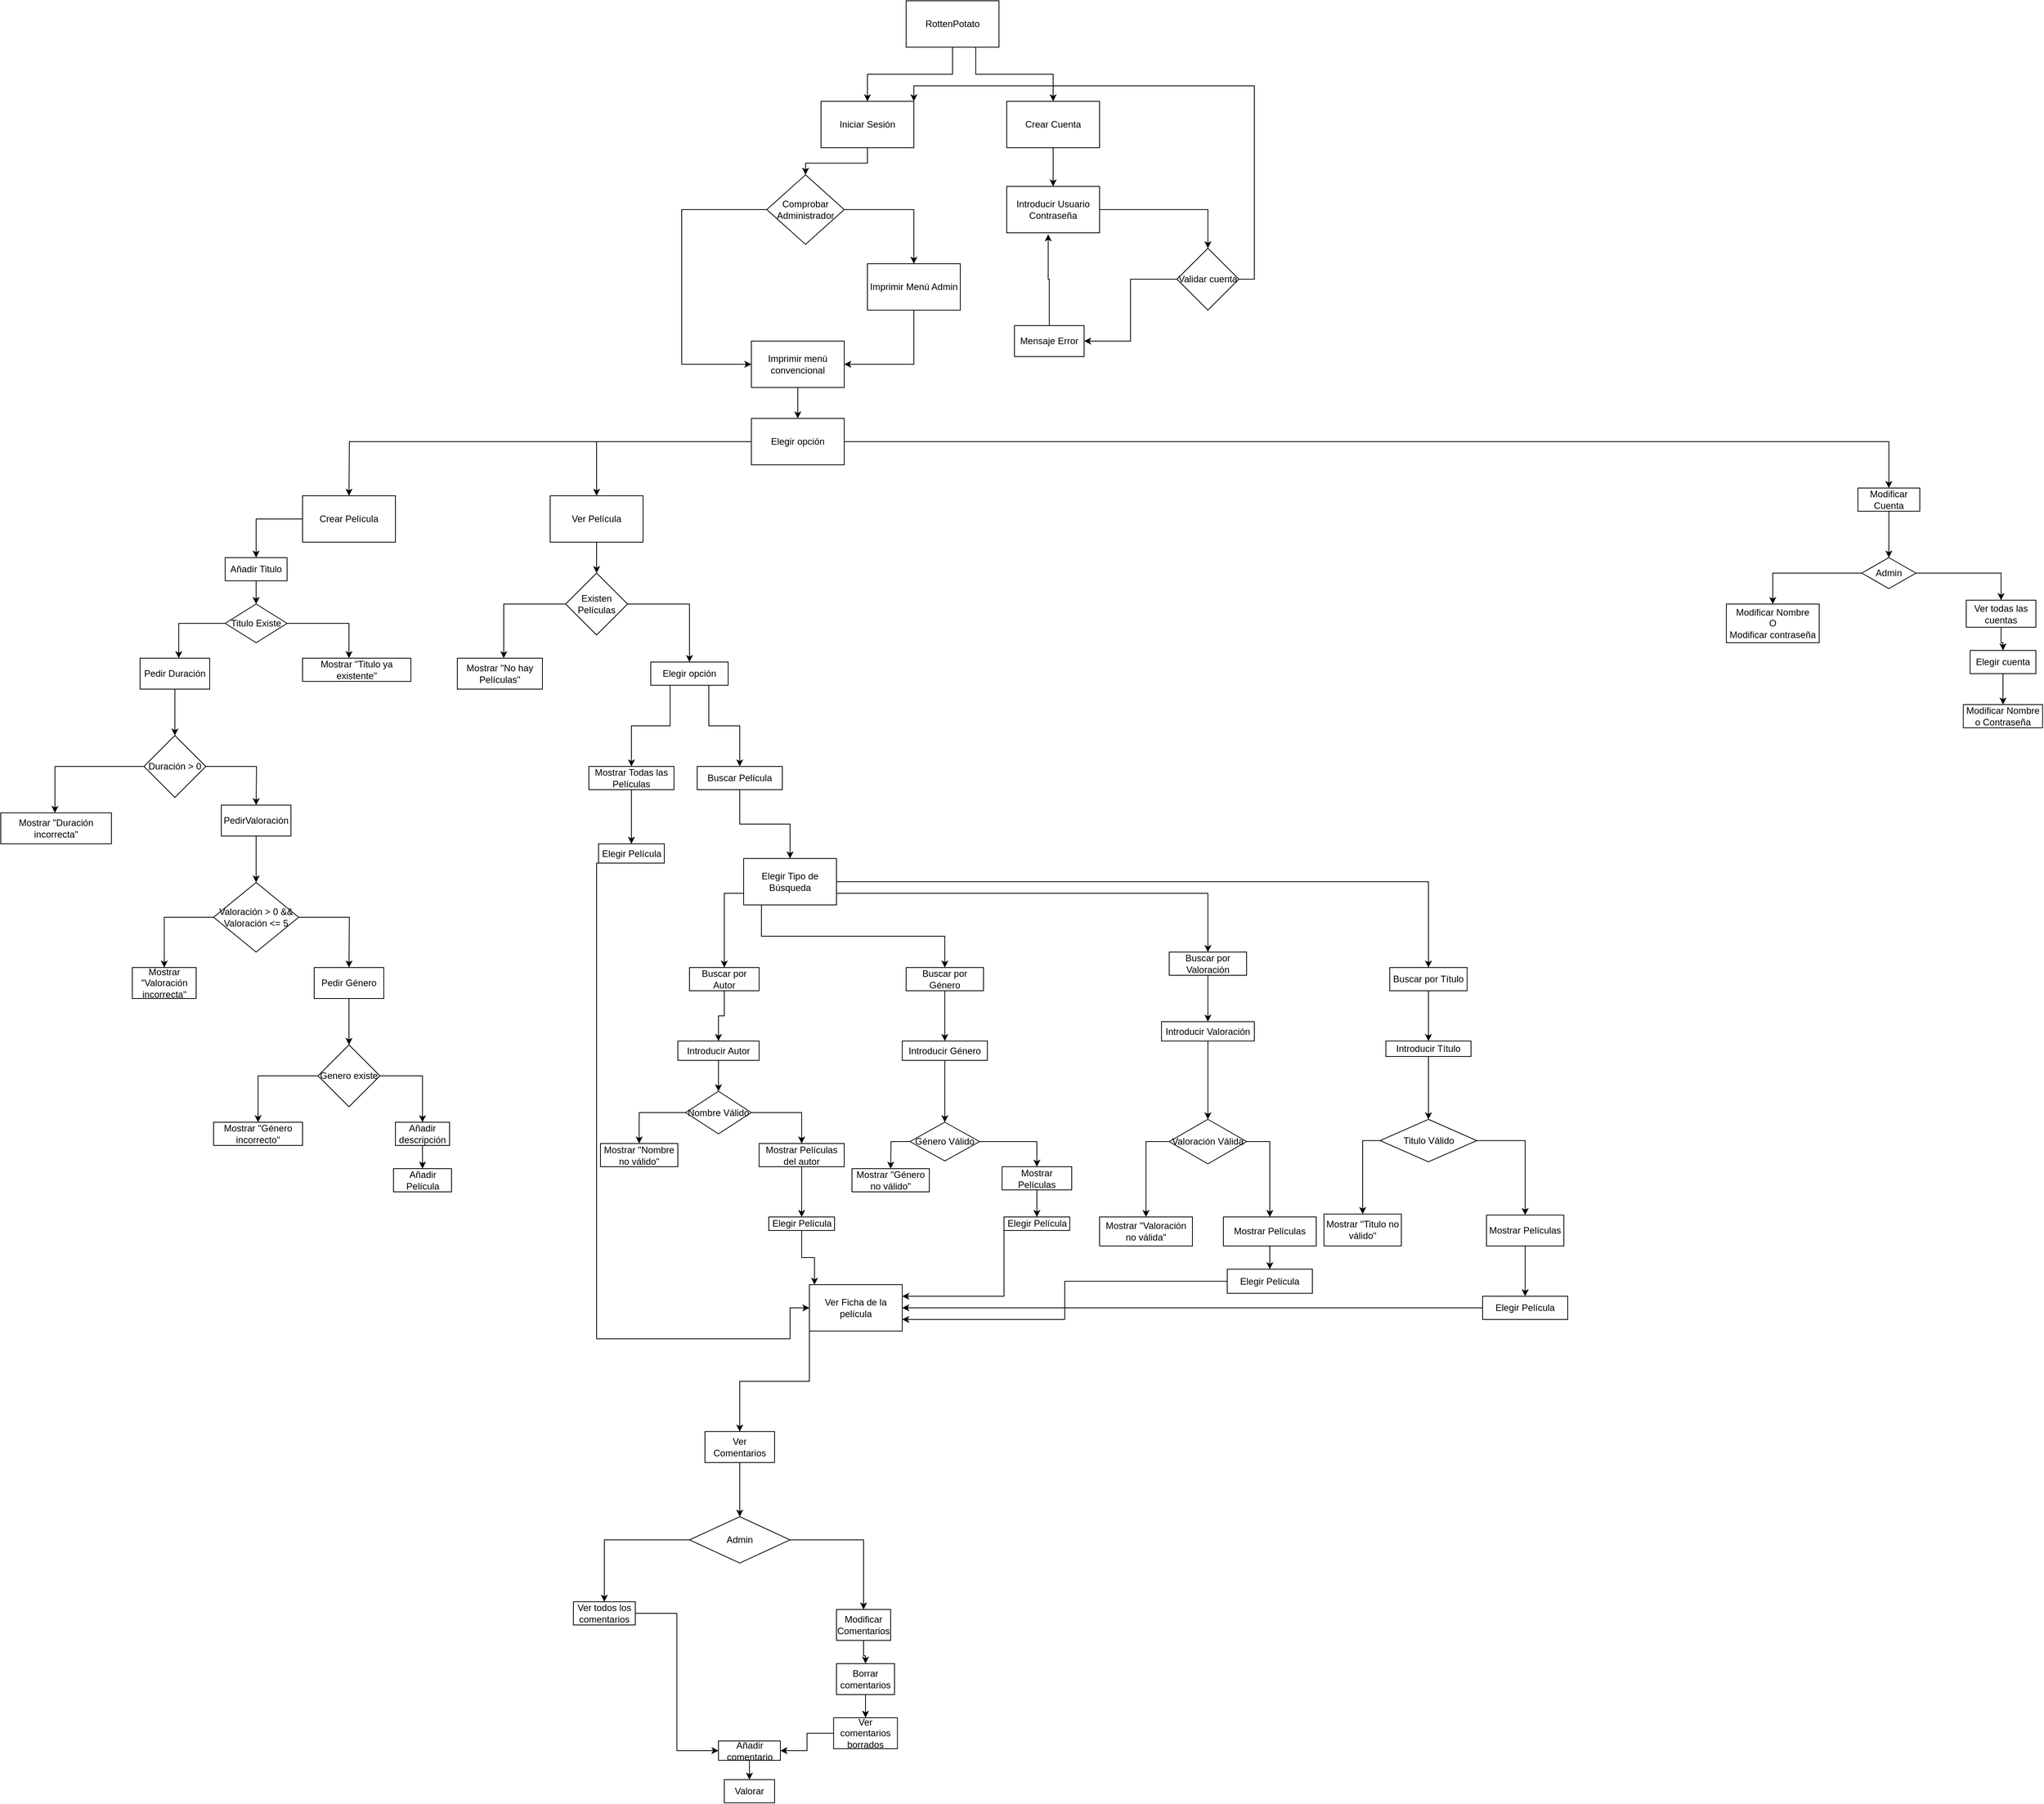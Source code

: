 <mxfile version="21.1.0" type="device">
  <diagram name="Página-1" id="xasGz37oJKi1Bsmr6xXT">
    <mxGraphModel dx="4152" dy="1100" grid="1" gridSize="10" guides="1" tooltips="1" connect="1" arrows="1" fold="1" page="1" pageScale="1" pageWidth="827" pageHeight="1169" math="0" shadow="0">
      <root>
        <mxCell id="0" />
        <mxCell id="1" parent="0" />
        <mxCell id="EnoG8UHb5zYuxF4KxrJ3-3" value="" style="edgeStyle=orthogonalEdgeStyle;rounded=0;orthogonalLoop=1;jettySize=auto;html=1;" parent="1" source="EnoG8UHb5zYuxF4KxrJ3-1" target="EnoG8UHb5zYuxF4KxrJ3-2" edge="1">
          <mxGeometry relative="1" as="geometry" />
        </mxCell>
        <mxCell id="EnoG8UHb5zYuxF4KxrJ3-7" style="edgeStyle=orthogonalEdgeStyle;rounded=0;orthogonalLoop=1;jettySize=auto;html=1;exitX=0.75;exitY=1;exitDx=0;exitDy=0;entryX=0.5;entryY=0;entryDx=0;entryDy=0;" parent="1" source="EnoG8UHb5zYuxF4KxrJ3-1" target="EnoG8UHb5zYuxF4KxrJ3-5" edge="1">
          <mxGeometry relative="1" as="geometry" />
        </mxCell>
        <mxCell id="EnoG8UHb5zYuxF4KxrJ3-1" value="RottenPotato" style="rounded=0;whiteSpace=wrap;html=1;" parent="1" vertex="1">
          <mxGeometry x="200" width="120" height="60" as="geometry" />
        </mxCell>
        <mxCell id="EnoG8UHb5zYuxF4KxrJ3-26" style="edgeStyle=orthogonalEdgeStyle;rounded=0;orthogonalLoop=1;jettySize=auto;html=1;exitX=0.5;exitY=1;exitDx=0;exitDy=0;entryX=0.5;entryY=0;entryDx=0;entryDy=0;" parent="1" source="EnoG8UHb5zYuxF4KxrJ3-2" target="EnoG8UHb5zYuxF4KxrJ3-25" edge="1">
          <mxGeometry relative="1" as="geometry" />
        </mxCell>
        <mxCell id="EnoG8UHb5zYuxF4KxrJ3-2" value="Iniciar Sesión" style="rounded=0;whiteSpace=wrap;html=1;" parent="1" vertex="1">
          <mxGeometry x="90" y="130" width="120" height="60" as="geometry" />
        </mxCell>
        <mxCell id="EnoG8UHb5zYuxF4KxrJ3-8" style="edgeStyle=orthogonalEdgeStyle;rounded=0;orthogonalLoop=1;jettySize=auto;html=1;" parent="1" source="EnoG8UHb5zYuxF4KxrJ3-5" target="EnoG8UHb5zYuxF4KxrJ3-9" edge="1">
          <mxGeometry relative="1" as="geometry">
            <mxPoint x="390" y="270" as="targetPoint" />
          </mxGeometry>
        </mxCell>
        <mxCell id="EnoG8UHb5zYuxF4KxrJ3-5" value="Crear Cuenta" style="rounded=0;whiteSpace=wrap;html=1;" parent="1" vertex="1">
          <mxGeometry x="330" y="130" width="120" height="60" as="geometry" />
        </mxCell>
        <mxCell id="EnoG8UHb5zYuxF4KxrJ3-11" value="" style="edgeStyle=orthogonalEdgeStyle;rounded=0;orthogonalLoop=1;jettySize=auto;html=1;" parent="1" source="EnoG8UHb5zYuxF4KxrJ3-9" target="EnoG8UHb5zYuxF4KxrJ3-10" edge="1">
          <mxGeometry relative="1" as="geometry" />
        </mxCell>
        <mxCell id="EnoG8UHb5zYuxF4KxrJ3-9" value="Introducir Usuario Contraseña" style="rounded=0;whiteSpace=wrap;html=1;" parent="1" vertex="1">
          <mxGeometry x="330" y="240" width="120" height="60" as="geometry" />
        </mxCell>
        <mxCell id="EnoG8UHb5zYuxF4KxrJ3-18" style="edgeStyle=orthogonalEdgeStyle;rounded=0;orthogonalLoop=1;jettySize=auto;html=1;exitX=0;exitY=0.5;exitDx=0;exitDy=0;entryX=1;entryY=0.5;entryDx=0;entryDy=0;" parent="1" source="EnoG8UHb5zYuxF4KxrJ3-10" target="EnoG8UHb5zYuxF4KxrJ3-14" edge="1">
          <mxGeometry relative="1" as="geometry" />
        </mxCell>
        <mxCell id="EnoG8UHb5zYuxF4KxrJ3-23" style="edgeStyle=orthogonalEdgeStyle;rounded=0;orthogonalLoop=1;jettySize=auto;html=1;exitX=1;exitY=0.5;exitDx=0;exitDy=0;entryX=1;entryY=0;entryDx=0;entryDy=0;" parent="1" source="EnoG8UHb5zYuxF4KxrJ3-10" target="EnoG8UHb5zYuxF4KxrJ3-2" edge="1">
          <mxGeometry relative="1" as="geometry">
            <mxPoint x="680" y="410" as="targetPoint" />
          </mxGeometry>
        </mxCell>
        <mxCell id="EnoG8UHb5zYuxF4KxrJ3-10" value="Validar cuenta" style="rhombus;whiteSpace=wrap;html=1;rounded=0;" parent="1" vertex="1">
          <mxGeometry x="550" y="320" width="80" height="80" as="geometry" />
        </mxCell>
        <mxCell id="EnoG8UHb5zYuxF4KxrJ3-17" style="edgeStyle=orthogonalEdgeStyle;rounded=0;orthogonalLoop=1;jettySize=auto;html=1;entryX=0.447;entryY=1.033;entryDx=0;entryDy=0;entryPerimeter=0;" parent="1" source="EnoG8UHb5zYuxF4KxrJ3-14" target="EnoG8UHb5zYuxF4KxrJ3-9" edge="1">
          <mxGeometry relative="1" as="geometry" />
        </mxCell>
        <mxCell id="EnoG8UHb5zYuxF4KxrJ3-14" value="Mensaje Error" style="rounded=0;whiteSpace=wrap;html=1;" parent="1" vertex="1">
          <mxGeometry x="340" y="420" width="90" height="40" as="geometry" />
        </mxCell>
        <mxCell id="_RBZDWvtwCyvlnyVkb1q-7" style="edgeStyle=orthogonalEdgeStyle;rounded=0;orthogonalLoop=1;jettySize=auto;html=1;entryX=0;entryY=0.5;entryDx=0;entryDy=0;exitX=0;exitY=0.5;exitDx=0;exitDy=0;" parent="1" source="EnoG8UHb5zYuxF4KxrJ3-25" target="3" edge="1">
          <mxGeometry relative="1" as="geometry">
            <mxPoint x="-90" y="280" as="sourcePoint" />
            <Array as="points">
              <mxPoint x="-90" y="270" />
              <mxPoint x="-90" y="470" />
            </Array>
          </mxGeometry>
        </mxCell>
        <mxCell id="EnoG8UHb5zYuxF4KxrJ3-25" value="Comprobar Administrador" style="rhombus;whiteSpace=wrap;html=1;" parent="1" vertex="1">
          <mxGeometry x="20" y="225" width="100" height="90" as="geometry" />
        </mxCell>
        <mxCell id="3" value="Imprimir menú convencional" style="rounded=0;whiteSpace=wrap;html=1;" parent="1" vertex="1">
          <mxGeometry y="440" width="120" height="60" as="geometry" />
        </mxCell>
        <mxCell id="7" style="edgeStyle=orthogonalEdgeStyle;rounded=0;orthogonalLoop=1;jettySize=auto;html=1;entryX=0.5;entryY=0;entryDx=0;entryDy=0;exitX=1;exitY=0.5;exitDx=0;exitDy=0;" parent="1" source="EnoG8UHb5zYuxF4KxrJ3-25" target="_RBZDWvtwCyvlnyVkb1q-8" edge="1">
          <mxGeometry relative="1" as="geometry">
            <mxPoint x="220" y="330" as="targetPoint" />
            <mxPoint x="330" y="270" as="sourcePoint" />
            <Array as="points">
              <mxPoint x="210" y="270" />
            </Array>
          </mxGeometry>
        </mxCell>
        <mxCell id="_RBZDWvtwCyvlnyVkb1q-10" style="edgeStyle=orthogonalEdgeStyle;rounded=0;orthogonalLoop=1;jettySize=auto;html=1;entryX=1;entryY=0.5;entryDx=0;entryDy=0;" parent="1" source="_RBZDWvtwCyvlnyVkb1q-8" target="3" edge="1">
          <mxGeometry relative="1" as="geometry">
            <mxPoint x="220" y="470" as="targetPoint" />
            <Array as="points">
              <mxPoint x="210" y="470" />
            </Array>
          </mxGeometry>
        </mxCell>
        <mxCell id="_RBZDWvtwCyvlnyVkb1q-8" value="Imprimir Menú Admin" style="rounded=0;whiteSpace=wrap;html=1;" parent="1" vertex="1">
          <mxGeometry x="150" y="340" width="120" height="60" as="geometry" />
        </mxCell>
        <mxCell id="_RBZDWvtwCyvlnyVkb1q-15" value="" style="edgeStyle=orthogonalEdgeStyle;rounded=0;orthogonalLoop=1;jettySize=auto;html=1;" parent="1" source="3" target="_RBZDWvtwCyvlnyVkb1q-14" edge="1">
          <mxGeometry relative="1" as="geometry">
            <mxPoint x="60" y="580" as="targetPoint" />
            <mxPoint x="60" y="500" as="sourcePoint" />
          </mxGeometry>
        </mxCell>
        <mxCell id="_RBZDWvtwCyvlnyVkb1q-16" style="edgeStyle=orthogonalEdgeStyle;rounded=0;orthogonalLoop=1;jettySize=auto;html=1;" parent="1" source="_RBZDWvtwCyvlnyVkb1q-14" edge="1">
          <mxGeometry relative="1" as="geometry">
            <mxPoint x="-520" y="640" as="targetPoint" />
          </mxGeometry>
        </mxCell>
        <mxCell id="uIAAvsCq__2j5imu47nO-31" style="edgeStyle=orthogonalEdgeStyle;rounded=0;orthogonalLoop=1;jettySize=auto;html=1;" edge="1" parent="1" source="_RBZDWvtwCyvlnyVkb1q-14" target="uIAAvsCq__2j5imu47nO-32">
          <mxGeometry relative="1" as="geometry">
            <mxPoint x="340" y="640" as="targetPoint" />
          </mxGeometry>
        </mxCell>
        <mxCell id="_RBZDWvtwCyvlnyVkb1q-14" value="Elegir opción" style="rounded=0;whiteSpace=wrap;html=1;" parent="1" vertex="1">
          <mxGeometry y="540" width="120" height="60" as="geometry" />
        </mxCell>
        <mxCell id="_RBZDWvtwCyvlnyVkb1q-18" style="edgeStyle=orthogonalEdgeStyle;rounded=0;orthogonalLoop=1;jettySize=auto;html=1;entryX=0.5;entryY=0;entryDx=0;entryDy=0;" parent="1" source="_RBZDWvtwCyvlnyVkb1q-17" target="_RBZDWvtwCyvlnyVkb1q-19" edge="1">
          <mxGeometry relative="1" as="geometry">
            <mxPoint x="-630" y="710" as="targetPoint" />
            <Array as="points">
              <mxPoint x="-640" y="670" />
            </Array>
          </mxGeometry>
        </mxCell>
        <mxCell id="_RBZDWvtwCyvlnyVkb1q-17" value="Crear Película" style="rounded=0;whiteSpace=wrap;html=1;" parent="1" vertex="1">
          <mxGeometry x="-580" y="640" width="120" height="60" as="geometry" />
        </mxCell>
        <mxCell id="_RBZDWvtwCyvlnyVkb1q-20" style="edgeStyle=orthogonalEdgeStyle;rounded=0;orthogonalLoop=1;jettySize=auto;html=1;" parent="1" source="_RBZDWvtwCyvlnyVkb1q-19" target="_RBZDWvtwCyvlnyVkb1q-21" edge="1">
          <mxGeometry relative="1" as="geometry">
            <mxPoint x="-640" y="800" as="targetPoint" />
          </mxGeometry>
        </mxCell>
        <mxCell id="_RBZDWvtwCyvlnyVkb1q-19" value="Añadir Titulo" style="rounded=0;whiteSpace=wrap;html=1;" parent="1" vertex="1">
          <mxGeometry x="-680" y="720" width="80" height="30" as="geometry" />
        </mxCell>
        <mxCell id="_RBZDWvtwCyvlnyVkb1q-22" style="edgeStyle=orthogonalEdgeStyle;rounded=0;orthogonalLoop=1;jettySize=auto;html=1;" parent="1" source="_RBZDWvtwCyvlnyVkb1q-21" edge="1">
          <mxGeometry relative="1" as="geometry">
            <mxPoint x="-740" y="850" as="targetPoint" />
            <Array as="points">
              <mxPoint x="-740" y="805" />
              <mxPoint x="-740" y="840" />
            </Array>
          </mxGeometry>
        </mxCell>
        <mxCell id="_RBZDWvtwCyvlnyVkb1q-29" style="edgeStyle=orthogonalEdgeStyle;rounded=0;orthogonalLoop=1;jettySize=auto;html=1;" parent="1" source="_RBZDWvtwCyvlnyVkb1q-21" target="_RBZDWvtwCyvlnyVkb1q-30" edge="1">
          <mxGeometry relative="1" as="geometry">
            <mxPoint x="-540" y="850" as="targetPoint" />
            <Array as="points">
              <mxPoint x="-520" y="805" />
            </Array>
          </mxGeometry>
        </mxCell>
        <mxCell id="_RBZDWvtwCyvlnyVkb1q-21" value="Titulo Existe" style="rhombus;whiteSpace=wrap;html=1;" parent="1" vertex="1">
          <mxGeometry x="-680" y="780" width="80" height="50" as="geometry" />
        </mxCell>
        <mxCell id="_RBZDWvtwCyvlnyVkb1q-32" value="" style="edgeStyle=orthogonalEdgeStyle;rounded=0;orthogonalLoop=1;jettySize=auto;html=1;" parent="1" source="_RBZDWvtwCyvlnyVkb1q-24" target="_RBZDWvtwCyvlnyVkb1q-31" edge="1">
          <mxGeometry relative="1" as="geometry" />
        </mxCell>
        <mxCell id="_RBZDWvtwCyvlnyVkb1q-24" value="Pedir Duración" style="rounded=0;whiteSpace=wrap;html=1;" parent="1" vertex="1">
          <mxGeometry x="-790" y="850" width="90" height="40" as="geometry" />
        </mxCell>
        <mxCell id="_RBZDWvtwCyvlnyVkb1q-39" value="" style="edgeStyle=orthogonalEdgeStyle;rounded=0;orthogonalLoop=1;jettySize=auto;html=1;" parent="1" source="_RBZDWvtwCyvlnyVkb1q-26" target="_RBZDWvtwCyvlnyVkb1q-38" edge="1">
          <mxGeometry relative="1" as="geometry" />
        </mxCell>
        <mxCell id="_RBZDWvtwCyvlnyVkb1q-26" value="PedirValoración" style="rounded=0;whiteSpace=wrap;html=1;" parent="1" vertex="1">
          <mxGeometry x="-685" y="1040" width="90" height="40" as="geometry" />
        </mxCell>
        <mxCell id="_RBZDWvtwCyvlnyVkb1q-44" value="" style="edgeStyle=orthogonalEdgeStyle;rounded=0;orthogonalLoop=1;jettySize=auto;html=1;" parent="1" source="_RBZDWvtwCyvlnyVkb1q-27" target="_RBZDWvtwCyvlnyVkb1q-43" edge="1">
          <mxGeometry relative="1" as="geometry" />
        </mxCell>
        <mxCell id="_RBZDWvtwCyvlnyVkb1q-27" value="Pedir Género" style="rounded=0;whiteSpace=wrap;html=1;" parent="1" vertex="1">
          <mxGeometry x="-565" y="1250" width="90" height="40" as="geometry" />
        </mxCell>
        <mxCell id="_RBZDWvtwCyvlnyVkb1q-30" value="Mostrar &quot;Titulo ya existente&quot;" style="rounded=0;whiteSpace=wrap;html=1;" parent="1" vertex="1">
          <mxGeometry x="-580" y="850" width="140" height="30" as="geometry" />
        </mxCell>
        <mxCell id="_RBZDWvtwCyvlnyVkb1q-33" style="edgeStyle=orthogonalEdgeStyle;rounded=0;orthogonalLoop=1;jettySize=auto;html=1;" parent="1" source="_RBZDWvtwCyvlnyVkb1q-31" target="_RBZDWvtwCyvlnyVkb1q-34" edge="1">
          <mxGeometry relative="1" as="geometry">
            <mxPoint x="-850" y="1040" as="targetPoint" />
            <Array as="points">
              <mxPoint x="-900" y="990" />
            </Array>
          </mxGeometry>
        </mxCell>
        <mxCell id="_RBZDWvtwCyvlnyVkb1q-37" style="edgeStyle=orthogonalEdgeStyle;rounded=0;orthogonalLoop=1;jettySize=auto;html=1;" parent="1" source="_RBZDWvtwCyvlnyVkb1q-31" edge="1">
          <mxGeometry relative="1" as="geometry">
            <mxPoint x="-640" y="1040" as="targetPoint" />
          </mxGeometry>
        </mxCell>
        <mxCell id="_RBZDWvtwCyvlnyVkb1q-31" value="Duración &amp;gt; 0" style="rhombus;whiteSpace=wrap;html=1;rounded=0;" parent="1" vertex="1">
          <mxGeometry x="-785" y="950" width="80" height="80" as="geometry" />
        </mxCell>
        <mxCell id="_RBZDWvtwCyvlnyVkb1q-34" value="Mostrar &quot;Duración incorrecta&quot;" style="rounded=0;whiteSpace=wrap;html=1;" parent="1" vertex="1">
          <mxGeometry x="-970" y="1050" width="143" height="40" as="geometry" />
        </mxCell>
        <mxCell id="_RBZDWvtwCyvlnyVkb1q-40" style="edgeStyle=orthogonalEdgeStyle;rounded=0;orthogonalLoop=1;jettySize=auto;html=1;" parent="1" source="_RBZDWvtwCyvlnyVkb1q-38" target="_RBZDWvtwCyvlnyVkb1q-41" edge="1">
          <mxGeometry relative="1" as="geometry">
            <mxPoint x="-750" y="1240" as="targetPoint" />
          </mxGeometry>
        </mxCell>
        <mxCell id="_RBZDWvtwCyvlnyVkb1q-42" style="edgeStyle=orthogonalEdgeStyle;rounded=0;orthogonalLoop=1;jettySize=auto;html=1;" parent="1" source="_RBZDWvtwCyvlnyVkb1q-38" edge="1">
          <mxGeometry relative="1" as="geometry">
            <mxPoint x="-520" y="1250" as="targetPoint" />
          </mxGeometry>
        </mxCell>
        <mxCell id="_RBZDWvtwCyvlnyVkb1q-38" value="Valoración &amp;gt; 0 &amp;amp;&amp;amp; Valoración &amp;lt;= 5" style="rhombus;whiteSpace=wrap;html=1;rounded=0;" parent="1" vertex="1">
          <mxGeometry x="-695" y="1140" width="110" height="90" as="geometry" />
        </mxCell>
        <mxCell id="_RBZDWvtwCyvlnyVkb1q-41" value="Mostrar &quot;Valoración incorrecta&quot;" style="rounded=0;whiteSpace=wrap;html=1;" parent="1" vertex="1">
          <mxGeometry x="-800" y="1250" width="82.5" height="40" as="geometry" />
        </mxCell>
        <mxCell id="_RBZDWvtwCyvlnyVkb1q-45" style="edgeStyle=orthogonalEdgeStyle;rounded=0;orthogonalLoop=1;jettySize=auto;html=1;" parent="1" source="_RBZDWvtwCyvlnyVkb1q-43" target="_RBZDWvtwCyvlnyVkb1q-46" edge="1">
          <mxGeometry relative="1" as="geometry">
            <mxPoint x="-640" y="1450" as="targetPoint" />
          </mxGeometry>
        </mxCell>
        <mxCell id="_RBZDWvtwCyvlnyVkb1q-47" style="edgeStyle=orthogonalEdgeStyle;rounded=0;orthogonalLoop=1;jettySize=auto;html=1;" parent="1" source="_RBZDWvtwCyvlnyVkb1q-43" target="_RBZDWvtwCyvlnyVkb1q-48" edge="1">
          <mxGeometry relative="1" as="geometry">
            <mxPoint x="-400" y="1450" as="targetPoint" />
          </mxGeometry>
        </mxCell>
        <mxCell id="_RBZDWvtwCyvlnyVkb1q-43" value="Genero existe" style="rhombus;whiteSpace=wrap;html=1;rounded=0;" parent="1" vertex="1">
          <mxGeometry x="-560" y="1350" width="80" height="80" as="geometry" />
        </mxCell>
        <mxCell id="_RBZDWvtwCyvlnyVkb1q-46" value="Mostrar &quot;Género incorrecto&quot;" style="rounded=0;whiteSpace=wrap;html=1;" parent="1" vertex="1">
          <mxGeometry x="-695" y="1450" width="115" height="30" as="geometry" />
        </mxCell>
        <mxCell id="_RBZDWvtwCyvlnyVkb1q-73" value="" style="edgeStyle=orthogonalEdgeStyle;rounded=0;orthogonalLoop=1;jettySize=auto;html=1;" parent="1" source="_RBZDWvtwCyvlnyVkb1q-48" target="_RBZDWvtwCyvlnyVkb1q-72" edge="1">
          <mxGeometry relative="1" as="geometry" />
        </mxCell>
        <mxCell id="_RBZDWvtwCyvlnyVkb1q-48" value="Añadir descripción" style="rounded=0;whiteSpace=wrap;html=1;" parent="1" vertex="1">
          <mxGeometry x="-460" y="1450" width="70" height="30" as="geometry" />
        </mxCell>
        <mxCell id="_RBZDWvtwCyvlnyVkb1q-53" style="edgeStyle=orthogonalEdgeStyle;rounded=0;orthogonalLoop=1;jettySize=auto;html=1;" parent="1" source="_RBZDWvtwCyvlnyVkb1q-49" target="_RBZDWvtwCyvlnyVkb1q-54" edge="1">
          <mxGeometry relative="1" as="geometry">
            <mxPoint x="-270" y="770" as="targetPoint" />
          </mxGeometry>
        </mxCell>
        <mxCell id="_RBZDWvtwCyvlnyVkb1q-49" value="Ver Película" style="rounded=0;whiteSpace=wrap;html=1;" parent="1" vertex="1">
          <mxGeometry x="-260" y="640" width="120" height="60" as="geometry" />
        </mxCell>
        <mxCell id="_RBZDWvtwCyvlnyVkb1q-52" value="" style="endArrow=classic;html=1;rounded=0;entryX=0.5;entryY=0;entryDx=0;entryDy=0;" parent="1" target="_RBZDWvtwCyvlnyVkb1q-49" edge="1">
          <mxGeometry width="50" height="50" relative="1" as="geometry">
            <mxPoint x="-200" y="570" as="sourcePoint" />
            <mxPoint x="-230" y="585" as="targetPoint" />
            <Array as="points">
              <mxPoint x="-200" y="610" />
            </Array>
          </mxGeometry>
        </mxCell>
        <mxCell id="_RBZDWvtwCyvlnyVkb1q-55" style="edgeStyle=orthogonalEdgeStyle;rounded=0;orthogonalLoop=1;jettySize=auto;html=1;" parent="1" source="_RBZDWvtwCyvlnyVkb1q-54" edge="1">
          <mxGeometry relative="1" as="geometry">
            <mxPoint x="-320" y="850" as="targetPoint" />
            <Array as="points">
              <mxPoint x="-320" y="780" />
              <mxPoint x="-320" y="840" />
            </Array>
          </mxGeometry>
        </mxCell>
        <mxCell id="_RBZDWvtwCyvlnyVkb1q-58" style="edgeStyle=orthogonalEdgeStyle;rounded=0;orthogonalLoop=1;jettySize=auto;html=1;entryX=0.5;entryY=0;entryDx=0;entryDy=0;" parent="1" source="_RBZDWvtwCyvlnyVkb1q-54" target="_RBZDWvtwCyvlnyVkb1q-59" edge="1">
          <mxGeometry relative="1" as="geometry">
            <mxPoint x="-80" y="850" as="targetPoint" />
          </mxGeometry>
        </mxCell>
        <mxCell id="_RBZDWvtwCyvlnyVkb1q-54" value="Existen Películas" style="rhombus;whiteSpace=wrap;html=1;" parent="1" vertex="1">
          <mxGeometry x="-240" y="740" width="80" height="80" as="geometry" />
        </mxCell>
        <mxCell id="_RBZDWvtwCyvlnyVkb1q-56" value="" style="rounded=0;whiteSpace=wrap;html=1;" parent="1" vertex="1">
          <mxGeometry x="-413" y="880" width="63" as="geometry" />
        </mxCell>
        <mxCell id="_RBZDWvtwCyvlnyVkb1q-57" value="Mostrar &quot;No hay Películas&quot;" style="rounded=0;whiteSpace=wrap;html=1;" parent="1" vertex="1">
          <mxGeometry x="-380" y="850" width="110" height="40" as="geometry" />
        </mxCell>
        <mxCell id="_RBZDWvtwCyvlnyVkb1q-112" style="edgeStyle=orthogonalEdgeStyle;rounded=0;orthogonalLoop=1;jettySize=auto;html=1;exitX=0.25;exitY=1;exitDx=0;exitDy=0;entryX=0.5;entryY=0;entryDx=0;entryDy=0;" parent="1" source="_RBZDWvtwCyvlnyVkb1q-59" target="_RBZDWvtwCyvlnyVkb1q-66" edge="1">
          <mxGeometry relative="1" as="geometry" />
        </mxCell>
        <mxCell id="_RBZDWvtwCyvlnyVkb1q-113" style="edgeStyle=orthogonalEdgeStyle;rounded=0;orthogonalLoop=1;jettySize=auto;html=1;exitX=0.75;exitY=1;exitDx=0;exitDy=0;" parent="1" source="_RBZDWvtwCyvlnyVkb1q-59" target="_RBZDWvtwCyvlnyVkb1q-68" edge="1">
          <mxGeometry relative="1" as="geometry" />
        </mxCell>
        <mxCell id="_RBZDWvtwCyvlnyVkb1q-59" value="Elegir opción" style="rounded=0;whiteSpace=wrap;html=1;" parent="1" vertex="1">
          <mxGeometry x="-130" y="855" width="100" height="30" as="geometry" />
        </mxCell>
        <mxCell id="_RBZDWvtwCyvlnyVkb1q-111" value="" style="edgeStyle=orthogonalEdgeStyle;rounded=0;orthogonalLoop=1;jettySize=auto;html=1;" parent="1" source="_RBZDWvtwCyvlnyVkb1q-66" target="_RBZDWvtwCyvlnyVkb1q-110" edge="1">
          <mxGeometry relative="1" as="geometry" />
        </mxCell>
        <mxCell id="_RBZDWvtwCyvlnyVkb1q-66" value="Mostrar Todas las Películas" style="rounded=0;whiteSpace=wrap;html=1;" parent="1" vertex="1">
          <mxGeometry x="-210" y="990" width="110" height="30" as="geometry" />
        </mxCell>
        <mxCell id="_RBZDWvtwCyvlnyVkb1q-81" style="edgeStyle=orthogonalEdgeStyle;rounded=0;orthogonalLoop=1;jettySize=auto;html=1;entryX=0.5;entryY=0;entryDx=0;entryDy=0;" parent="1" source="_RBZDWvtwCyvlnyVkb1q-68" target="_RBZDWvtwCyvlnyVkb1q-77" edge="1">
          <mxGeometry relative="1" as="geometry" />
        </mxCell>
        <mxCell id="_RBZDWvtwCyvlnyVkb1q-68" value="Buscar Película" style="rounded=0;whiteSpace=wrap;html=1;" parent="1" vertex="1">
          <mxGeometry x="-70" y="990" width="110" height="30" as="geometry" />
        </mxCell>
        <mxCell id="_RBZDWvtwCyvlnyVkb1q-72" value="Añadir Película" style="whiteSpace=wrap;html=1;rounded=0;" parent="1" vertex="1">
          <mxGeometry x="-462.5" y="1510" width="75" height="30" as="geometry" />
        </mxCell>
        <mxCell id="_RBZDWvtwCyvlnyVkb1q-86" style="edgeStyle=orthogonalEdgeStyle;rounded=0;orthogonalLoop=1;jettySize=auto;html=1;entryX=0.5;entryY=0;entryDx=0;entryDy=0;exitX=0;exitY=0.75;exitDx=0;exitDy=0;" parent="1" source="_RBZDWvtwCyvlnyVkb1q-77" target="_RBZDWvtwCyvlnyVkb1q-82" edge="1">
          <mxGeometry relative="1" as="geometry" />
        </mxCell>
        <mxCell id="_RBZDWvtwCyvlnyVkb1q-109" style="edgeStyle=orthogonalEdgeStyle;rounded=0;orthogonalLoop=1;jettySize=auto;html=1;exitX=0.192;exitY=1.006;exitDx=0;exitDy=0;exitPerimeter=0;" parent="1" source="_RBZDWvtwCyvlnyVkb1q-77" target="_RBZDWvtwCyvlnyVkb1q-84" edge="1">
          <mxGeometry relative="1" as="geometry" />
        </mxCell>
        <mxCell id="_RBZDWvtwCyvlnyVkb1q-126" style="edgeStyle=orthogonalEdgeStyle;rounded=0;orthogonalLoop=1;jettySize=auto;html=1;exitX=1;exitY=0.75;exitDx=0;exitDy=0;" parent="1" source="_RBZDWvtwCyvlnyVkb1q-77" target="_RBZDWvtwCyvlnyVkb1q-85" edge="1">
          <mxGeometry relative="1" as="geometry" />
        </mxCell>
        <mxCell id="_RBZDWvtwCyvlnyVkb1q-139" style="edgeStyle=orthogonalEdgeStyle;rounded=0;orthogonalLoop=1;jettySize=auto;html=1;exitX=1;exitY=0.5;exitDx=0;exitDy=0;entryX=0.5;entryY=0;entryDx=0;entryDy=0;" parent="1" source="_RBZDWvtwCyvlnyVkb1q-77" target="_RBZDWvtwCyvlnyVkb1q-83" edge="1">
          <mxGeometry relative="1" as="geometry" />
        </mxCell>
        <mxCell id="_RBZDWvtwCyvlnyVkb1q-77" value="Elegir Tipo de Búsqueda" style="rounded=0;whiteSpace=wrap;html=1;" parent="1" vertex="1">
          <mxGeometry x="-10" y="1109" width="120" height="60" as="geometry" />
        </mxCell>
        <mxCell id="_RBZDWvtwCyvlnyVkb1q-88" value="" style="edgeStyle=orthogonalEdgeStyle;rounded=0;orthogonalLoop=1;jettySize=auto;html=1;" parent="1" source="_RBZDWvtwCyvlnyVkb1q-82" target="_RBZDWvtwCyvlnyVkb1q-87" edge="1">
          <mxGeometry relative="1" as="geometry" />
        </mxCell>
        <mxCell id="_RBZDWvtwCyvlnyVkb1q-82" value="Buscar por Autor" style="rounded=0;whiteSpace=wrap;html=1;" parent="1" vertex="1">
          <mxGeometry x="-80" y="1250" width="90" height="30" as="geometry" />
        </mxCell>
        <mxCell id="_RBZDWvtwCyvlnyVkb1q-138" value="" style="edgeStyle=orthogonalEdgeStyle;rounded=0;orthogonalLoop=1;jettySize=auto;html=1;" parent="1" source="_RBZDWvtwCyvlnyVkb1q-83" target="_RBZDWvtwCyvlnyVkb1q-137" edge="1">
          <mxGeometry relative="1" as="geometry" />
        </mxCell>
        <mxCell id="_RBZDWvtwCyvlnyVkb1q-83" value="Buscar por Título" style="rounded=0;whiteSpace=wrap;html=1;" parent="1" vertex="1">
          <mxGeometry x="825" y="1250" width="100" height="30" as="geometry" />
        </mxCell>
        <mxCell id="_RBZDWvtwCyvlnyVkb1q-97" value="" style="edgeStyle=orthogonalEdgeStyle;rounded=0;orthogonalLoop=1;jettySize=auto;html=1;" parent="1" source="_RBZDWvtwCyvlnyVkb1q-84" target="_RBZDWvtwCyvlnyVkb1q-96" edge="1">
          <mxGeometry relative="1" as="geometry" />
        </mxCell>
        <mxCell id="_RBZDWvtwCyvlnyVkb1q-84" value="Buscar por Género" style="rounded=0;whiteSpace=wrap;html=1;" parent="1" vertex="1">
          <mxGeometry x="200" y="1250" width="100" height="30" as="geometry" />
        </mxCell>
        <mxCell id="_RBZDWvtwCyvlnyVkb1q-125" value="" style="edgeStyle=orthogonalEdgeStyle;rounded=0;orthogonalLoop=1;jettySize=auto;html=1;" parent="1" source="_RBZDWvtwCyvlnyVkb1q-85" target="_RBZDWvtwCyvlnyVkb1q-124" edge="1">
          <mxGeometry relative="1" as="geometry" />
        </mxCell>
        <mxCell id="_RBZDWvtwCyvlnyVkb1q-85" value="Buscar por Valoración" style="rounded=0;whiteSpace=wrap;html=1;" parent="1" vertex="1">
          <mxGeometry x="540" y="1230" width="100" height="30" as="geometry" />
        </mxCell>
        <mxCell id="_RBZDWvtwCyvlnyVkb1q-90" value="" style="edgeStyle=orthogonalEdgeStyle;rounded=0;orthogonalLoop=1;jettySize=auto;html=1;" parent="1" source="_RBZDWvtwCyvlnyVkb1q-87" target="_RBZDWvtwCyvlnyVkb1q-89" edge="1">
          <mxGeometry relative="1" as="geometry" />
        </mxCell>
        <mxCell id="_RBZDWvtwCyvlnyVkb1q-87" value="Introducir Autor" style="whiteSpace=wrap;html=1;rounded=0;" parent="1" vertex="1">
          <mxGeometry x="-95" y="1345" width="105" height="25" as="geometry" />
        </mxCell>
        <mxCell id="_RBZDWvtwCyvlnyVkb1q-92" value="" style="edgeStyle=orthogonalEdgeStyle;rounded=0;orthogonalLoop=1;jettySize=auto;html=1;" parent="1" source="_RBZDWvtwCyvlnyVkb1q-89" target="_RBZDWvtwCyvlnyVkb1q-91" edge="1">
          <mxGeometry relative="1" as="geometry" />
        </mxCell>
        <mxCell id="_RBZDWvtwCyvlnyVkb1q-94" value="" style="edgeStyle=orthogonalEdgeStyle;rounded=0;orthogonalLoop=1;jettySize=auto;html=1;" parent="1" source="_RBZDWvtwCyvlnyVkb1q-89" target="_RBZDWvtwCyvlnyVkb1q-93" edge="1">
          <mxGeometry relative="1" as="geometry" />
        </mxCell>
        <mxCell id="_RBZDWvtwCyvlnyVkb1q-89" value="Nombre Válido" style="rhombus;whiteSpace=wrap;html=1;rounded=0;" parent="1" vertex="1">
          <mxGeometry x="-85" y="1410" width="85" height="55" as="geometry" />
        </mxCell>
        <mxCell id="_RBZDWvtwCyvlnyVkb1q-91" value="Mostrar &quot;Nombre no válido&quot;" style="whiteSpace=wrap;html=1;rounded=0;" parent="1" vertex="1">
          <mxGeometry x="-195" y="1477.5" width="100" height="30" as="geometry" />
        </mxCell>
        <mxCell id="_RBZDWvtwCyvlnyVkb1q-116" value="" style="edgeStyle=orthogonalEdgeStyle;rounded=0;orthogonalLoop=1;jettySize=auto;html=1;" parent="1" source="_RBZDWvtwCyvlnyVkb1q-93" target="_RBZDWvtwCyvlnyVkb1q-115" edge="1">
          <mxGeometry relative="1" as="geometry" />
        </mxCell>
        <mxCell id="_RBZDWvtwCyvlnyVkb1q-93" value="Mostrar Películas del autor" style="whiteSpace=wrap;html=1;rounded=0;" parent="1" vertex="1">
          <mxGeometry x="10" y="1477.5" width="110" height="30" as="geometry" />
        </mxCell>
        <mxCell id="_RBZDWvtwCyvlnyVkb1q-99" value="" style="edgeStyle=orthogonalEdgeStyle;rounded=0;orthogonalLoop=1;jettySize=auto;html=1;" parent="1" source="_RBZDWvtwCyvlnyVkb1q-96" target="_RBZDWvtwCyvlnyVkb1q-98" edge="1">
          <mxGeometry relative="1" as="geometry" />
        </mxCell>
        <mxCell id="_RBZDWvtwCyvlnyVkb1q-96" value="Introducir Género" style="whiteSpace=wrap;html=1;rounded=0;" parent="1" vertex="1">
          <mxGeometry x="195" y="1345" width="110" height="25" as="geometry" />
        </mxCell>
        <mxCell id="_RBZDWvtwCyvlnyVkb1q-101" value="" style="edgeStyle=orthogonalEdgeStyle;rounded=0;orthogonalLoop=1;jettySize=auto;html=1;" parent="1" source="_RBZDWvtwCyvlnyVkb1q-98" target="_RBZDWvtwCyvlnyVkb1q-100" edge="1">
          <mxGeometry relative="1" as="geometry" />
        </mxCell>
        <mxCell id="_RBZDWvtwCyvlnyVkb1q-108" style="edgeStyle=orthogonalEdgeStyle;rounded=0;orthogonalLoop=1;jettySize=auto;html=1;" parent="1" source="_RBZDWvtwCyvlnyVkb1q-98" edge="1">
          <mxGeometry relative="1" as="geometry">
            <mxPoint x="180" y="1510" as="targetPoint" />
          </mxGeometry>
        </mxCell>
        <mxCell id="_RBZDWvtwCyvlnyVkb1q-98" value="Género Válido" style="rhombus;whiteSpace=wrap;html=1;rounded=0;" parent="1" vertex="1">
          <mxGeometry x="205" y="1450" width="90" height="50" as="geometry" />
        </mxCell>
        <mxCell id="_RBZDWvtwCyvlnyVkb1q-118" style="edgeStyle=orthogonalEdgeStyle;rounded=0;orthogonalLoop=1;jettySize=auto;html=1;exitX=0.5;exitY=1;exitDx=0;exitDy=0;entryX=0.5;entryY=0;entryDx=0;entryDy=0;" parent="1" source="_RBZDWvtwCyvlnyVkb1q-100" target="_RBZDWvtwCyvlnyVkb1q-117" edge="1">
          <mxGeometry relative="1" as="geometry" />
        </mxCell>
        <mxCell id="_RBZDWvtwCyvlnyVkb1q-100" value="Mostrar Películas " style="whiteSpace=wrap;html=1;rounded=0;" parent="1" vertex="1">
          <mxGeometry x="324" y="1507.5" width="90" height="30" as="geometry" />
        </mxCell>
        <mxCell id="_RBZDWvtwCyvlnyVkb1q-103" value="Mostrar &quot;Género no válido&quot;" style="rounded=0;whiteSpace=wrap;html=1;" parent="1" vertex="1">
          <mxGeometry x="130" y="1510" width="100" height="30" as="geometry" />
        </mxCell>
        <mxCell id="_RBZDWvtwCyvlnyVkb1q-119" style="edgeStyle=orthogonalEdgeStyle;rounded=0;orthogonalLoop=1;jettySize=auto;html=1;exitX=0.5;exitY=1;exitDx=0;exitDy=0;entryX=0;entryY=0.5;entryDx=0;entryDy=0;" parent="1" source="_RBZDWvtwCyvlnyVkb1q-110" target="_RBZDWvtwCyvlnyVkb1q-114" edge="1">
          <mxGeometry relative="1" as="geometry">
            <mxPoint x="70" y="1690" as="targetPoint" />
            <Array as="points">
              <mxPoint x="-200" y="1115" />
              <mxPoint x="-200" y="1730" />
              <mxPoint x="50" y="1730" />
              <mxPoint x="50" y="1690" />
            </Array>
          </mxGeometry>
        </mxCell>
        <mxCell id="_RBZDWvtwCyvlnyVkb1q-110" value="Elegir Película" style="whiteSpace=wrap;html=1;rounded=0;" parent="1" vertex="1">
          <mxGeometry x="-197.5" y="1090" width="85" height="25" as="geometry" />
        </mxCell>
        <mxCell id="uIAAvsCq__2j5imu47nO-8" style="edgeStyle=orthogonalEdgeStyle;rounded=0;orthogonalLoop=1;jettySize=auto;html=1;exitX=0;exitY=1;exitDx=0;exitDy=0;" edge="1" parent="1" source="_RBZDWvtwCyvlnyVkb1q-114" target="uIAAvsCq__2j5imu47nO-9">
          <mxGeometry relative="1" as="geometry">
            <mxPoint y="1880" as="targetPoint" />
          </mxGeometry>
        </mxCell>
        <mxCell id="_RBZDWvtwCyvlnyVkb1q-114" value="Ver Ficha de la película" style="rounded=0;whiteSpace=wrap;html=1;" parent="1" vertex="1">
          <mxGeometry x="75" y="1660" width="120" height="60" as="geometry" />
        </mxCell>
        <mxCell id="_RBZDWvtwCyvlnyVkb1q-120" style="edgeStyle=orthogonalEdgeStyle;rounded=0;orthogonalLoop=1;jettySize=auto;html=1;exitX=0.5;exitY=1;exitDx=0;exitDy=0;entryX=0.055;entryY=0.001;entryDx=0;entryDy=0;entryPerimeter=0;" parent="1" source="_RBZDWvtwCyvlnyVkb1q-115" target="_RBZDWvtwCyvlnyVkb1q-114" edge="1">
          <mxGeometry relative="1" as="geometry" />
        </mxCell>
        <mxCell id="_RBZDWvtwCyvlnyVkb1q-115" value="Elegir Película" style="whiteSpace=wrap;html=1;rounded=0;" parent="1" vertex="1">
          <mxGeometry x="22.5" y="1572.5" width="85" height="17.5" as="geometry" />
        </mxCell>
        <mxCell id="_RBZDWvtwCyvlnyVkb1q-121" style="edgeStyle=orthogonalEdgeStyle;rounded=0;orthogonalLoop=1;jettySize=auto;html=1;exitX=0;exitY=1;exitDx=0;exitDy=0;entryX=1;entryY=0.25;entryDx=0;entryDy=0;" parent="1" source="_RBZDWvtwCyvlnyVkb1q-117" target="_RBZDWvtwCyvlnyVkb1q-114" edge="1">
          <mxGeometry relative="1" as="geometry" />
        </mxCell>
        <mxCell id="_RBZDWvtwCyvlnyVkb1q-117" value="Elegir Película" style="whiteSpace=wrap;html=1;rounded=0;" parent="1" vertex="1">
          <mxGeometry x="326.5" y="1572.5" width="85" height="17.5" as="geometry" />
        </mxCell>
        <mxCell id="_RBZDWvtwCyvlnyVkb1q-128" value="" style="edgeStyle=orthogonalEdgeStyle;rounded=0;orthogonalLoop=1;jettySize=auto;html=1;" parent="1" source="_RBZDWvtwCyvlnyVkb1q-124" target="_RBZDWvtwCyvlnyVkb1q-127" edge="1">
          <mxGeometry relative="1" as="geometry" />
        </mxCell>
        <mxCell id="_RBZDWvtwCyvlnyVkb1q-124" value="Introducir Valoración" style="whiteSpace=wrap;html=1;rounded=0;" parent="1" vertex="1">
          <mxGeometry x="530" y="1320" width="120" height="25" as="geometry" />
        </mxCell>
        <mxCell id="_RBZDWvtwCyvlnyVkb1q-131" style="edgeStyle=orthogonalEdgeStyle;rounded=0;orthogonalLoop=1;jettySize=auto;html=1;exitX=0;exitY=0.5;exitDx=0;exitDy=0;entryX=0.5;entryY=0;entryDx=0;entryDy=0;" parent="1" source="_RBZDWvtwCyvlnyVkb1q-127" target="_RBZDWvtwCyvlnyVkb1q-129" edge="1">
          <mxGeometry relative="1" as="geometry" />
        </mxCell>
        <mxCell id="_RBZDWvtwCyvlnyVkb1q-133" style="edgeStyle=orthogonalEdgeStyle;rounded=0;orthogonalLoop=1;jettySize=auto;html=1;exitX=1;exitY=0.5;exitDx=0;exitDy=0;entryX=0.5;entryY=0;entryDx=0;entryDy=0;" parent="1" source="_RBZDWvtwCyvlnyVkb1q-127" target="_RBZDWvtwCyvlnyVkb1q-132" edge="1">
          <mxGeometry relative="1" as="geometry" />
        </mxCell>
        <mxCell id="_RBZDWvtwCyvlnyVkb1q-127" value="Valoración Válida" style="rhombus;whiteSpace=wrap;html=1;rounded=0;" parent="1" vertex="1">
          <mxGeometry x="540" y="1446.25" width="100" height="57.5" as="geometry" />
        </mxCell>
        <mxCell id="_RBZDWvtwCyvlnyVkb1q-129" value="Mostrar &quot;Valoración no válida&quot;" style="whiteSpace=wrap;html=1;rounded=0;" parent="1" vertex="1">
          <mxGeometry x="450" y="1572.5" width="120" height="37.5" as="geometry" />
        </mxCell>
        <mxCell id="_RBZDWvtwCyvlnyVkb1q-135" value="" style="edgeStyle=orthogonalEdgeStyle;rounded=0;orthogonalLoop=1;jettySize=auto;html=1;" parent="1" source="_RBZDWvtwCyvlnyVkb1q-132" target="_RBZDWvtwCyvlnyVkb1q-134" edge="1">
          <mxGeometry relative="1" as="geometry" />
        </mxCell>
        <mxCell id="_RBZDWvtwCyvlnyVkb1q-132" value="Mostrar Películas" style="whiteSpace=wrap;html=1;rounded=0;" parent="1" vertex="1">
          <mxGeometry x="610" y="1572.5" width="120" height="37.5" as="geometry" />
        </mxCell>
        <mxCell id="_RBZDWvtwCyvlnyVkb1q-136" style="edgeStyle=orthogonalEdgeStyle;rounded=0;orthogonalLoop=1;jettySize=auto;html=1;exitX=0;exitY=0.5;exitDx=0;exitDy=0;entryX=1;entryY=0.75;entryDx=0;entryDy=0;" parent="1" source="_RBZDWvtwCyvlnyVkb1q-134" target="_RBZDWvtwCyvlnyVkb1q-114" edge="1">
          <mxGeometry relative="1" as="geometry" />
        </mxCell>
        <mxCell id="_RBZDWvtwCyvlnyVkb1q-134" value="Elegir Película" style="whiteSpace=wrap;html=1;rounded=0;" parent="1" vertex="1">
          <mxGeometry x="615" y="1640" width="110" height="31.25" as="geometry" />
        </mxCell>
        <mxCell id="_RBZDWvtwCyvlnyVkb1q-141" value="" style="edgeStyle=orthogonalEdgeStyle;rounded=0;orthogonalLoop=1;jettySize=auto;html=1;" parent="1" source="_RBZDWvtwCyvlnyVkb1q-137" target="_RBZDWvtwCyvlnyVkb1q-140" edge="1">
          <mxGeometry relative="1" as="geometry" />
        </mxCell>
        <mxCell id="_RBZDWvtwCyvlnyVkb1q-137" value="Introducir Título" style="whiteSpace=wrap;html=1;rounded=0;" parent="1" vertex="1">
          <mxGeometry x="820" y="1345" width="110" height="20" as="geometry" />
        </mxCell>
        <mxCell id="_RBZDWvtwCyvlnyVkb1q-143" style="edgeStyle=orthogonalEdgeStyle;rounded=0;orthogonalLoop=1;jettySize=auto;html=1;exitX=0;exitY=0.5;exitDx=0;exitDy=0;entryX=0.5;entryY=0;entryDx=0;entryDy=0;" parent="1" source="_RBZDWvtwCyvlnyVkb1q-140" target="_RBZDWvtwCyvlnyVkb1q-142" edge="1">
          <mxGeometry relative="1" as="geometry" />
        </mxCell>
        <mxCell id="_RBZDWvtwCyvlnyVkb1q-145" value="" style="edgeStyle=orthogonalEdgeStyle;rounded=0;orthogonalLoop=1;jettySize=auto;html=1;" parent="1" source="_RBZDWvtwCyvlnyVkb1q-140" target="_RBZDWvtwCyvlnyVkb1q-144" edge="1">
          <mxGeometry relative="1" as="geometry" />
        </mxCell>
        <mxCell id="_RBZDWvtwCyvlnyVkb1q-140" value="Titulo Válido" style="rhombus;whiteSpace=wrap;html=1;rounded=0;" parent="1" vertex="1">
          <mxGeometry x="812.5" y="1446.25" width="125" height="55" as="geometry" />
        </mxCell>
        <mxCell id="_RBZDWvtwCyvlnyVkb1q-142" value="Mostrar &quot;Titulo no válido&quot;" style="rounded=0;whiteSpace=wrap;html=1;" parent="1" vertex="1">
          <mxGeometry x="740" y="1568.75" width="100" height="41.25" as="geometry" />
        </mxCell>
        <mxCell id="_RBZDWvtwCyvlnyVkb1q-147" value="" style="edgeStyle=orthogonalEdgeStyle;rounded=0;orthogonalLoop=1;jettySize=auto;html=1;" parent="1" source="_RBZDWvtwCyvlnyVkb1q-144" target="_RBZDWvtwCyvlnyVkb1q-146" edge="1">
          <mxGeometry relative="1" as="geometry" />
        </mxCell>
        <mxCell id="_RBZDWvtwCyvlnyVkb1q-144" value="Mostrar Películas" style="whiteSpace=wrap;html=1;rounded=0;" parent="1" vertex="1">
          <mxGeometry x="950" y="1570" width="100" height="40" as="geometry" />
        </mxCell>
        <mxCell id="_RBZDWvtwCyvlnyVkb1q-148" style="edgeStyle=orthogonalEdgeStyle;rounded=0;orthogonalLoop=1;jettySize=auto;html=1;exitX=0;exitY=0.5;exitDx=0;exitDy=0;" parent="1" source="_RBZDWvtwCyvlnyVkb1q-146" target="_RBZDWvtwCyvlnyVkb1q-114" edge="1">
          <mxGeometry relative="1" as="geometry" />
        </mxCell>
        <mxCell id="_RBZDWvtwCyvlnyVkb1q-146" value="Elegir Película" style="whiteSpace=wrap;html=1;rounded=0;" parent="1" vertex="1">
          <mxGeometry x="945" y="1675" width="110" height="30" as="geometry" />
        </mxCell>
        <mxCell id="uIAAvsCq__2j5imu47nO-12" value="" style="edgeStyle=orthogonalEdgeStyle;rounded=0;orthogonalLoop=1;jettySize=auto;html=1;" edge="1" parent="1" source="uIAAvsCq__2j5imu47nO-9" target="uIAAvsCq__2j5imu47nO-11">
          <mxGeometry relative="1" as="geometry" />
        </mxCell>
        <mxCell id="uIAAvsCq__2j5imu47nO-9" value="Ver Comentarios" style="rounded=0;whiteSpace=wrap;html=1;" vertex="1" parent="1">
          <mxGeometry x="-60" y="1850" width="90" height="40" as="geometry" />
        </mxCell>
        <mxCell id="uIAAvsCq__2j5imu47nO-14" value="" style="edgeStyle=orthogonalEdgeStyle;rounded=0;orthogonalLoop=1;jettySize=auto;html=1;" edge="1" parent="1" source="uIAAvsCq__2j5imu47nO-11" target="uIAAvsCq__2j5imu47nO-13">
          <mxGeometry relative="1" as="geometry" />
        </mxCell>
        <mxCell id="uIAAvsCq__2j5imu47nO-21" value="" style="edgeStyle=orthogonalEdgeStyle;rounded=0;orthogonalLoop=1;jettySize=auto;html=1;" edge="1" parent="1" source="uIAAvsCq__2j5imu47nO-11" target="uIAAvsCq__2j5imu47nO-20">
          <mxGeometry relative="1" as="geometry" />
        </mxCell>
        <mxCell id="uIAAvsCq__2j5imu47nO-11" value="Admin" style="rhombus;whiteSpace=wrap;html=1;rounded=0;" vertex="1" parent="1">
          <mxGeometry x="-80" y="1960" width="130" height="60" as="geometry" />
        </mxCell>
        <mxCell id="uIAAvsCq__2j5imu47nO-17" value="" style="edgeStyle=orthogonalEdgeStyle;rounded=0;orthogonalLoop=1;jettySize=auto;html=1;" edge="1" parent="1" source="uIAAvsCq__2j5imu47nO-13" target="uIAAvsCq__2j5imu47nO-16">
          <mxGeometry relative="1" as="geometry" />
        </mxCell>
        <mxCell id="uIAAvsCq__2j5imu47nO-13" value="Modificar Comentarios" style="whiteSpace=wrap;html=1;rounded=0;" vertex="1" parent="1">
          <mxGeometry x="110" y="2080" width="70" height="40" as="geometry" />
        </mxCell>
        <mxCell id="uIAAvsCq__2j5imu47nO-19" value="" style="edgeStyle=orthogonalEdgeStyle;rounded=0;orthogonalLoop=1;jettySize=auto;html=1;" edge="1" parent="1" source="uIAAvsCq__2j5imu47nO-16" target="uIAAvsCq__2j5imu47nO-18">
          <mxGeometry relative="1" as="geometry" />
        </mxCell>
        <mxCell id="uIAAvsCq__2j5imu47nO-16" value="Borrar comentarios" style="whiteSpace=wrap;html=1;rounded=0;" vertex="1" parent="1">
          <mxGeometry x="110" y="2150" width="75" height="40" as="geometry" />
        </mxCell>
        <mxCell id="uIAAvsCq__2j5imu47nO-29" style="edgeStyle=orthogonalEdgeStyle;rounded=0;orthogonalLoop=1;jettySize=auto;html=1;entryX=1;entryY=0.5;entryDx=0;entryDy=0;" edge="1" parent="1" source="uIAAvsCq__2j5imu47nO-18" target="uIAAvsCq__2j5imu47nO-25">
          <mxGeometry relative="1" as="geometry" />
        </mxCell>
        <mxCell id="uIAAvsCq__2j5imu47nO-18" value="Ver comentarios borrados" style="whiteSpace=wrap;html=1;rounded=0;" vertex="1" parent="1">
          <mxGeometry x="106.25" y="2220" width="82.5" height="40" as="geometry" />
        </mxCell>
        <mxCell id="uIAAvsCq__2j5imu47nO-28" style="edgeStyle=orthogonalEdgeStyle;rounded=0;orthogonalLoop=1;jettySize=auto;html=1;entryX=0;entryY=0.5;entryDx=0;entryDy=0;" edge="1" parent="1" source="uIAAvsCq__2j5imu47nO-20" target="uIAAvsCq__2j5imu47nO-25">
          <mxGeometry relative="1" as="geometry" />
        </mxCell>
        <mxCell id="uIAAvsCq__2j5imu47nO-20" value="Ver todos los comentarios" style="whiteSpace=wrap;html=1;rounded=0;" vertex="1" parent="1">
          <mxGeometry x="-230" y="2070" width="80" height="30" as="geometry" />
        </mxCell>
        <mxCell id="uIAAvsCq__2j5imu47nO-22" value="Valorar" style="rounded=0;whiteSpace=wrap;html=1;" vertex="1" parent="1">
          <mxGeometry x="-35" y="2300" width="65" height="30" as="geometry" />
        </mxCell>
        <mxCell id="uIAAvsCq__2j5imu47nO-30" style="edgeStyle=orthogonalEdgeStyle;rounded=0;orthogonalLoop=1;jettySize=auto;html=1;entryX=0.5;entryY=0;entryDx=0;entryDy=0;" edge="1" parent="1" source="uIAAvsCq__2j5imu47nO-25" target="uIAAvsCq__2j5imu47nO-22">
          <mxGeometry relative="1" as="geometry" />
        </mxCell>
        <mxCell id="uIAAvsCq__2j5imu47nO-25" value="Añadir comentario" style="whiteSpace=wrap;html=1;rounded=0;" vertex="1" parent="1">
          <mxGeometry x="-42.5" y="2250" width="80" height="25" as="geometry" />
        </mxCell>
        <mxCell id="uIAAvsCq__2j5imu47nO-34" value="" style="edgeStyle=orthogonalEdgeStyle;rounded=0;orthogonalLoop=1;jettySize=auto;html=1;" edge="1" parent="1" source="uIAAvsCq__2j5imu47nO-32" target="uIAAvsCq__2j5imu47nO-33">
          <mxGeometry relative="1" as="geometry" />
        </mxCell>
        <mxCell id="uIAAvsCq__2j5imu47nO-32" value="Modificar Cuenta" style="rounded=0;whiteSpace=wrap;html=1;" vertex="1" parent="1">
          <mxGeometry x="1430" y="630" width="80" height="30" as="geometry" />
        </mxCell>
        <mxCell id="uIAAvsCq__2j5imu47nO-36" value="" style="edgeStyle=orthogonalEdgeStyle;rounded=0;orthogonalLoop=1;jettySize=auto;html=1;" edge="1" parent="1" source="uIAAvsCq__2j5imu47nO-33" target="uIAAvsCq__2j5imu47nO-35">
          <mxGeometry relative="1" as="geometry" />
        </mxCell>
        <mxCell id="uIAAvsCq__2j5imu47nO-38" value="" style="edgeStyle=orthogonalEdgeStyle;rounded=0;orthogonalLoop=1;jettySize=auto;html=1;" edge="1" parent="1" source="uIAAvsCq__2j5imu47nO-33" target="uIAAvsCq__2j5imu47nO-37">
          <mxGeometry relative="1" as="geometry" />
        </mxCell>
        <mxCell id="uIAAvsCq__2j5imu47nO-33" value="Admin" style="rhombus;whiteSpace=wrap;html=1;rounded=0;" vertex="1" parent="1">
          <mxGeometry x="1435" y="720" width="70" height="40" as="geometry" />
        </mxCell>
        <mxCell id="uIAAvsCq__2j5imu47nO-35" value="Modificar Nombre &lt;br&gt;O&lt;br&gt;Modificar contraseña" style="whiteSpace=wrap;html=1;rounded=0;" vertex="1" parent="1">
          <mxGeometry x="1260" y="780" width="120" height="50" as="geometry" />
        </mxCell>
        <mxCell id="uIAAvsCq__2j5imu47nO-40" value="" style="edgeStyle=orthogonalEdgeStyle;rounded=0;orthogonalLoop=1;jettySize=auto;html=1;" edge="1" parent="1" source="uIAAvsCq__2j5imu47nO-37" target="uIAAvsCq__2j5imu47nO-39">
          <mxGeometry relative="1" as="geometry" />
        </mxCell>
        <mxCell id="uIAAvsCq__2j5imu47nO-37" value="Ver todas las cuentas" style="whiteSpace=wrap;html=1;rounded=0;" vertex="1" parent="1">
          <mxGeometry x="1570" y="775" width="90" height="35" as="geometry" />
        </mxCell>
        <mxCell id="uIAAvsCq__2j5imu47nO-42" value="" style="edgeStyle=orthogonalEdgeStyle;rounded=0;orthogonalLoop=1;jettySize=auto;html=1;" edge="1" parent="1" source="uIAAvsCq__2j5imu47nO-39" target="uIAAvsCq__2j5imu47nO-41">
          <mxGeometry relative="1" as="geometry" />
        </mxCell>
        <mxCell id="uIAAvsCq__2j5imu47nO-39" value="Elegir cuenta" style="whiteSpace=wrap;html=1;rounded=0;" vertex="1" parent="1">
          <mxGeometry x="1575" y="840" width="85" height="30" as="geometry" />
        </mxCell>
        <mxCell id="uIAAvsCq__2j5imu47nO-41" value="Modificar Nombre o Contraseña" style="whiteSpace=wrap;html=1;rounded=0;" vertex="1" parent="1">
          <mxGeometry x="1566.25" y="910" width="102.5" height="30" as="geometry" />
        </mxCell>
      </root>
    </mxGraphModel>
  </diagram>
</mxfile>
